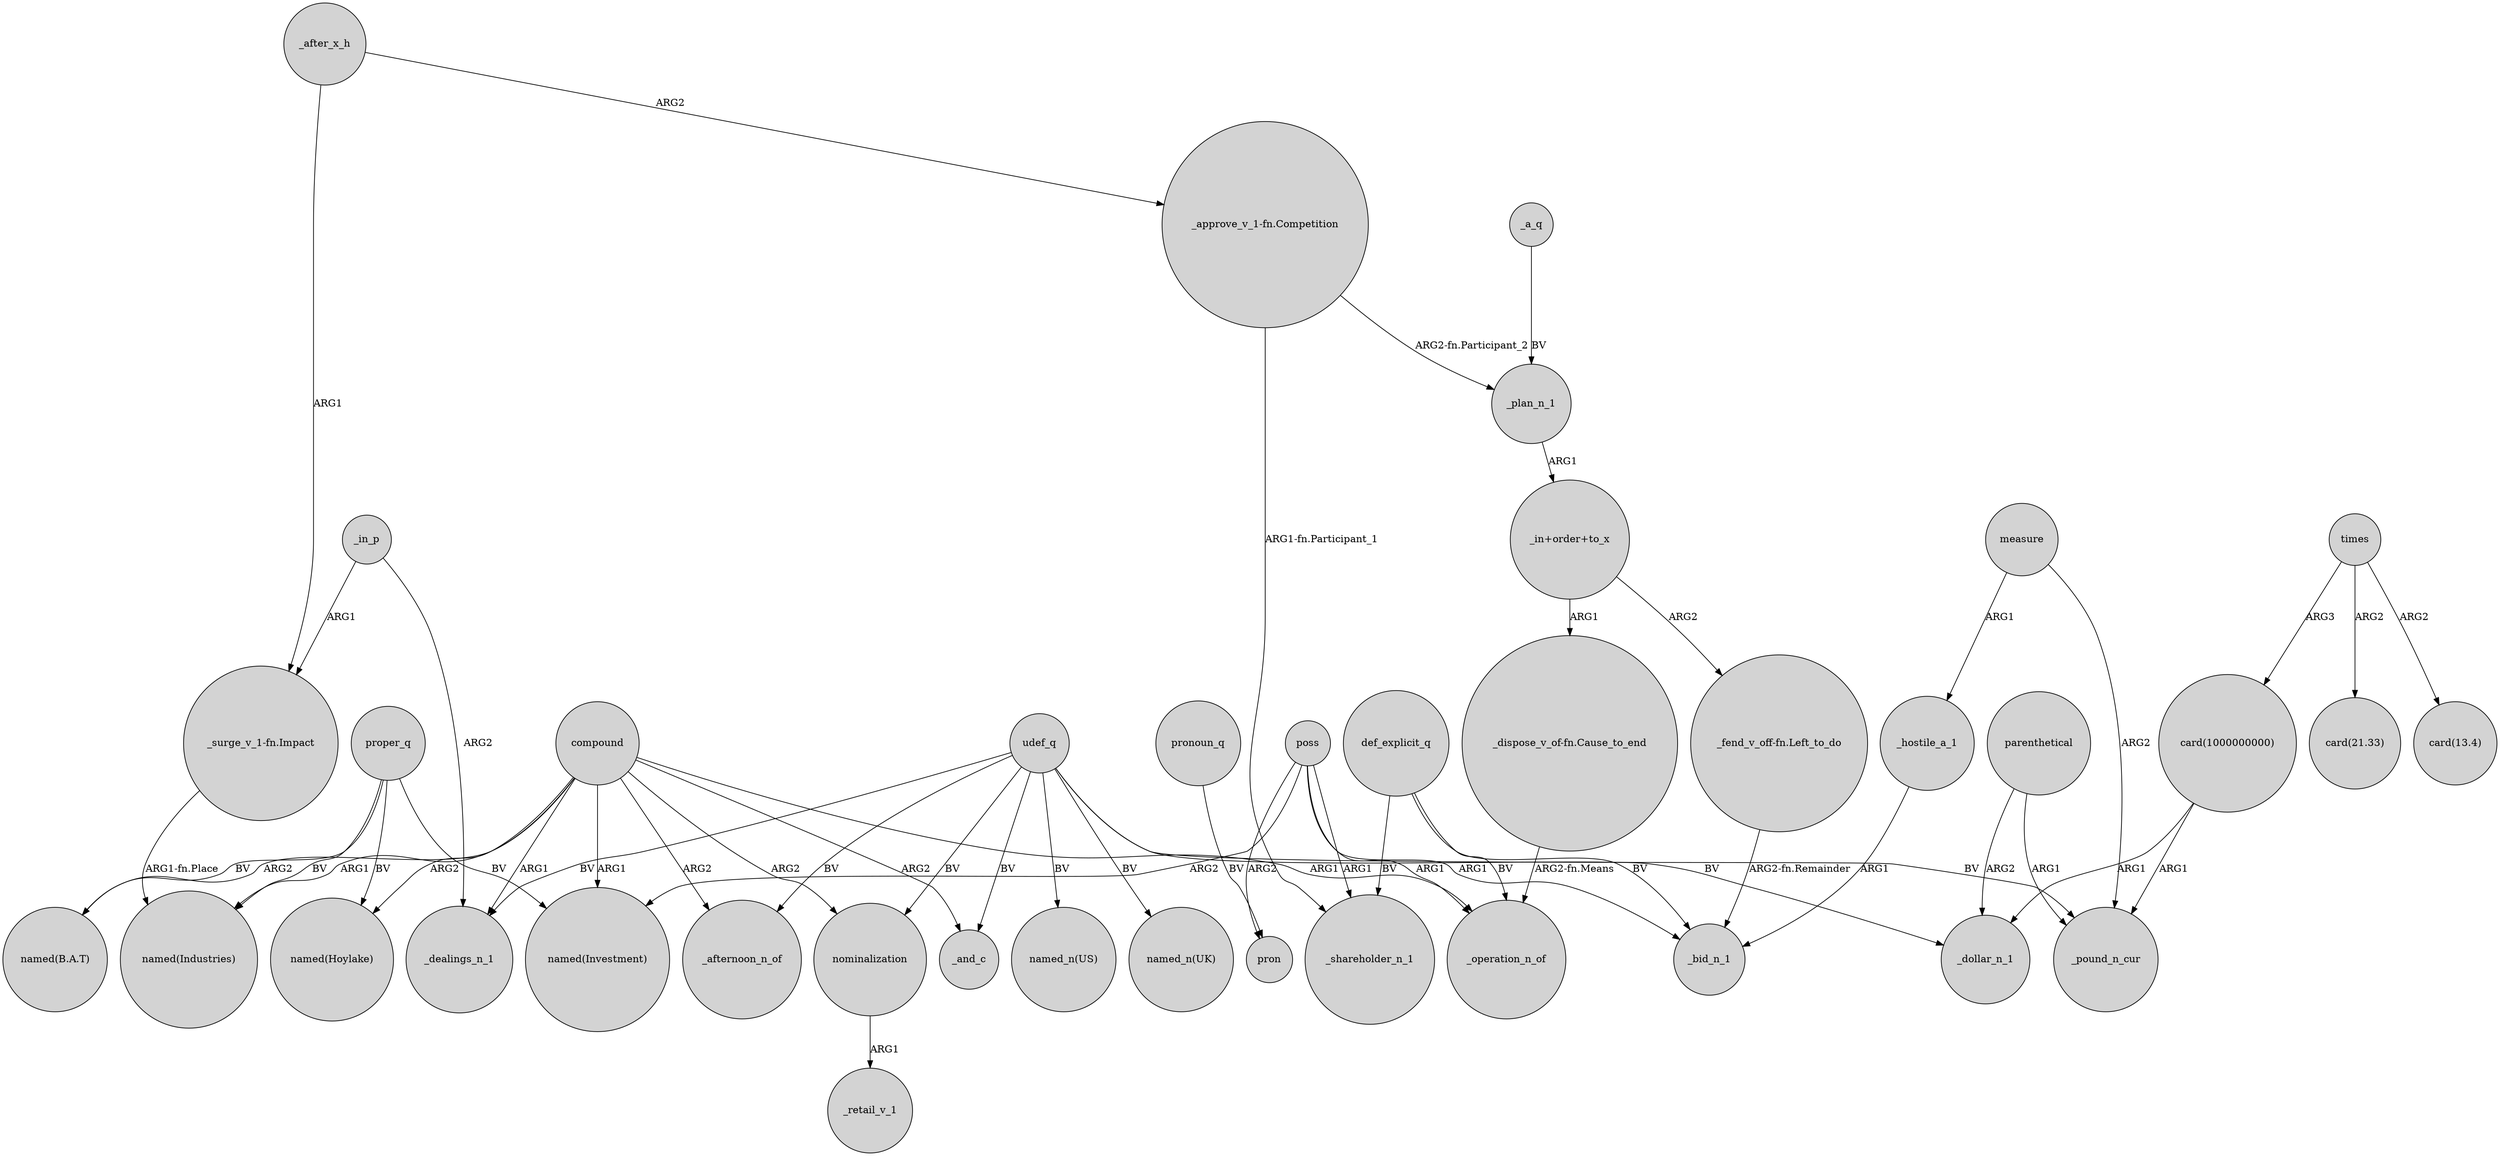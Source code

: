 digraph {
	node [shape=circle style=filled]
	poss -> "named(Investment)" [label=ARG2]
	"card(1000000000)" -> _dollar_n_1 [label=ARG1]
	nominalization -> _retail_v_1 [label=ARG1]
	udef_q -> _pound_n_cur [label=BV]
	_after_x_h -> "_approve_v_1-fn.Competition" [label=ARG2]
	"_approve_v_1-fn.Competition" -> _shareholder_n_1 [label="ARG1-fn.Participant_1"]
	proper_q -> "named(Industries)" [label=BV]
	poss -> _bid_n_1 [label=ARG1]
	proper_q -> "named(B.A.T)" [label=BV]
	proper_q -> "named(Investment)" [label=BV]
	compound -> _dealings_n_1 [label=ARG1]
	compound -> "named(Industries)" [label=ARG1]
	udef_q -> nominalization [label=BV]
	proper_q -> "named(Hoylake)" [label=BV]
	poss -> _operation_n_of [label=ARG1]
	"_in+order+to_x" -> "_dispose_v_of-fn.Cause_to_end" [label=ARG1]
	measure -> _pound_n_cur [label=ARG2]
	compound -> _operation_n_of [label=ARG1]
	udef_q -> _and_c [label=BV]
	times -> "card(1000000000)" [label=ARG3]
	compound -> _afternoon_n_of [label=ARG2]
	compound -> _and_c [label=ARG2]
	parenthetical -> _pound_n_cur [label=ARG1]
	compound -> nominalization [label=ARG2]
	compound -> "named(Hoylake)" [label=ARG2]
	times -> "card(21.33)" [label=ARG2]
	pronoun_q -> pron [label=BV]
	def_explicit_q -> _bid_n_1 [label=BV]
	poss -> pron [label=ARG2]
	_after_x_h -> "_surge_v_1-fn.Impact" [label=ARG1]
	_hostile_a_1 -> _bid_n_1 [label=ARG1]
	measure -> _hostile_a_1 [label=ARG1]
	compound -> "named(B.A.T)" [label=ARG2]
	"card(1000000000)" -> _pound_n_cur [label=ARG1]
	def_explicit_q -> _shareholder_n_1 [label=BV]
	udef_q -> "named_n(UK)" [label=BV]
	"_approve_v_1-fn.Competition" -> _plan_n_1 [label="ARG2-fn.Participant_2"]
	poss -> _shareholder_n_1 [label=ARG1]
	_a_q -> _plan_n_1 [label=BV]
	"_surge_v_1-fn.Impact" -> "named(Industries)" [label="ARG1-fn.Place"]
	"_in+order+to_x" -> "_fend_v_off-fn.Left_to_do" [label=ARG2]
	udef_q -> _dollar_n_1 [label=BV]
	udef_q -> _dealings_n_1 [label=BV]
	_plan_n_1 -> "_in+order+to_x" [label=ARG1]
	udef_q -> _afternoon_n_of [label=BV]
	def_explicit_q -> _operation_n_of [label=BV]
	parenthetical -> _dollar_n_1 [label=ARG2]
	"_dispose_v_of-fn.Cause_to_end" -> _operation_n_of [label="ARG2-fn.Means"]
	"_fend_v_off-fn.Left_to_do" -> _bid_n_1 [label="ARG2-fn.Remainder"]
	times -> "card(13.4)" [label=ARG2]
	udef_q -> "named_n(US)" [label=BV]
	_in_p -> "_surge_v_1-fn.Impact" [label=ARG1]
	compound -> "named(Investment)" [label=ARG1]
	_in_p -> _dealings_n_1 [label=ARG2]
}
